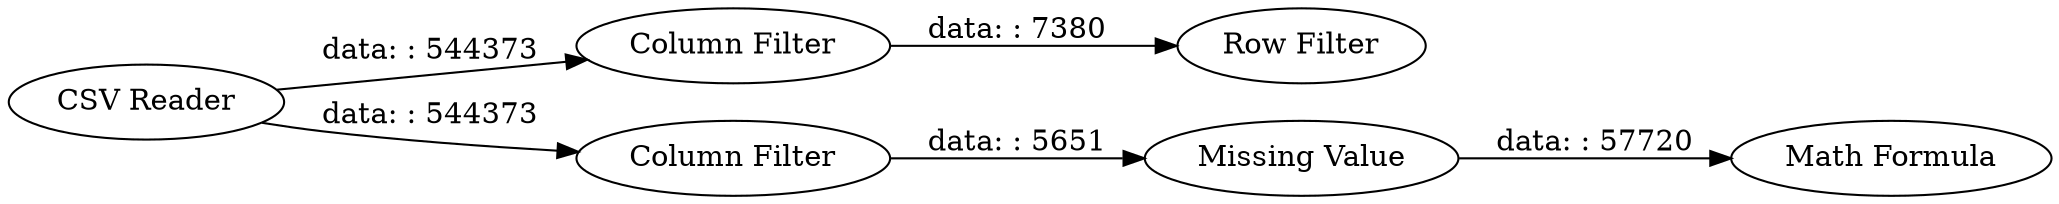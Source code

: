 digraph {
	"-8986428421192611057_3" [label="Column Filter"]
	"-8986428421192611057_10" [label="Column Filter"]
	"-8986428421192611057_4" [label="Row Filter"]
	"-8986428421192611057_11" [label="Missing Value"]
	"-8986428421192611057_9" [label="Math Formula"]
	"-8986428421192611057_1" [label="CSV Reader"]
	"-8986428421192611057_3" -> "-8986428421192611057_4" [label="data: : 7380"]
	"-8986428421192611057_10" -> "-8986428421192611057_11" [label="data: : 5651"]
	"-8986428421192611057_1" -> "-8986428421192611057_10" [label="data: : 544373"]
	"-8986428421192611057_1" -> "-8986428421192611057_3" [label="data: : 544373"]
	"-8986428421192611057_11" -> "-8986428421192611057_9" [label="data: : 57720"]
	rankdir=LR
}
